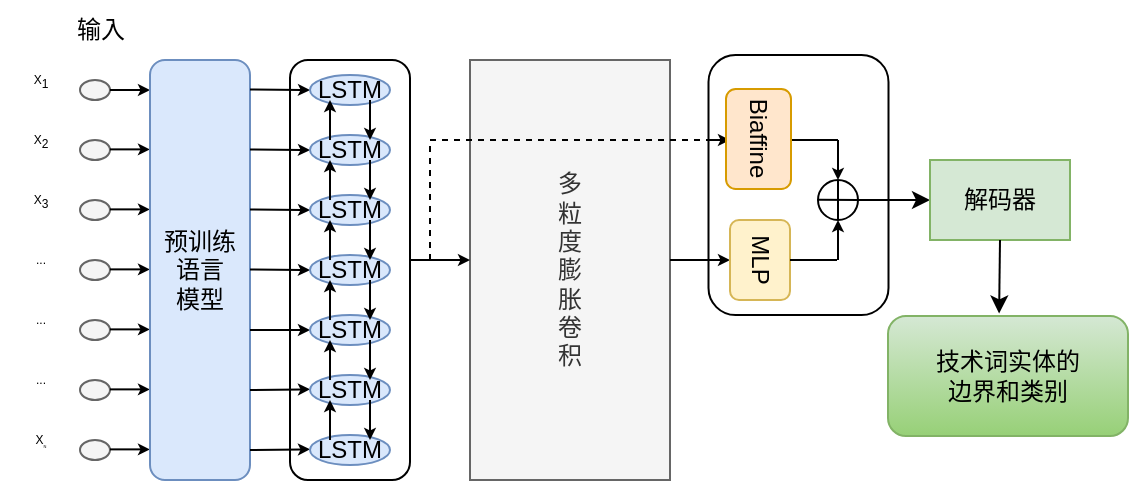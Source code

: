 <mxfile version="21.3.5" type="github">
  <diagram name="第 1 页" id="Yhz_XK_RX5MQZ14S4Ls-">
    <mxGraphModel dx="825" dy="541" grid="0" gridSize="10" guides="1" tooltips="1" connect="1" arrows="1" fold="1" page="1" pageScale="1" pageWidth="827" pageHeight="1169" math="0" shadow="0">
      <root>
        <mxCell id="0" />
        <mxCell id="1" parent="0" />
        <mxCell id="_UI63cZPZsT7YoqHEjW4-95" value="" style="rounded=1;whiteSpace=wrap;html=1;" parent="1" vertex="1">
          <mxGeometry x="359.25" y="107.5" width="90" height="130" as="geometry" />
        </mxCell>
        <mxCell id="_UI63cZPZsT7YoqHEjW4-92" value="多&lt;br&gt;粒&lt;br&gt;度&lt;br&gt;膨&lt;br&gt;胀&lt;br&gt;卷&lt;br&gt;积" style="rounded=0;whiteSpace=wrap;html=1;fillColor=#f5f5f5;fontColor=#333333;strokeColor=#666666;" parent="1" vertex="1">
          <mxGeometry x="240" y="110" width="100" height="210" as="geometry" />
        </mxCell>
        <mxCell id="_UI63cZPZsT7YoqHEjW4-1" value="输入" style="text;html=1;align=center;verticalAlign=middle;resizable=0;points=[];autosize=1;strokeColor=none;fillColor=none;" parent="1" vertex="1">
          <mxGeometry x="30" y="80" width="50" height="30" as="geometry" />
        </mxCell>
        <mxCell id="_UI63cZPZsT7YoqHEjW4-3" value="" style="ellipse;whiteSpace=wrap;html=1;fillColor=#f5f5f5;fontColor=#333333;strokeColor=#666666;" parent="1" vertex="1">
          <mxGeometry x="45" y="120" width="15" height="10" as="geometry" />
        </mxCell>
        <mxCell id="_UI63cZPZsT7YoqHEjW4-4" value="&lt;font style=&quot;font-size: 6px;&quot;&gt;X&lt;sub style=&quot;font-size: 6px;&quot;&gt;1&lt;/sub&gt;&lt;/font&gt;" style="text;html=1;align=center;verticalAlign=top;resizable=0;points=[];autosize=1;strokeColor=none;fillColor=none;fontSize=6;" parent="1" vertex="1">
          <mxGeometry x="5" y="110" width="40" height="30" as="geometry" />
        </mxCell>
        <mxCell id="_UI63cZPZsT7YoqHEjW4-7" value="" style="ellipse;whiteSpace=wrap;html=1;fillColor=#f5f5f5;fontColor=#333333;strokeColor=#666666;" parent="1" vertex="1">
          <mxGeometry x="45" y="150" width="15" height="10" as="geometry" />
        </mxCell>
        <mxCell id="_UI63cZPZsT7YoqHEjW4-8" value="&lt;font style=&quot;font-size: 6px;&quot;&gt;X&lt;sub style=&quot;font-size: 6px;&quot;&gt;2&lt;/sub&gt;&lt;/font&gt;" style="text;html=1;align=center;verticalAlign=top;resizable=0;points=[];autosize=1;strokeColor=none;fillColor=none;fontSize=6;" parent="1" vertex="1">
          <mxGeometry x="5" y="140" width="40" height="30" as="geometry" />
        </mxCell>
        <mxCell id="_UI63cZPZsT7YoqHEjW4-9" value="" style="ellipse;whiteSpace=wrap;html=1;fillColor=#f5f5f5;fontColor=#333333;strokeColor=#666666;" parent="1" vertex="1">
          <mxGeometry x="45" y="180" width="15" height="10" as="geometry" />
        </mxCell>
        <mxCell id="_UI63cZPZsT7YoqHEjW4-10" value="&lt;font style=&quot;font-size: 6px;&quot;&gt;X&lt;sub style=&quot;font-size: 6px;&quot;&gt;3&lt;/sub&gt;&lt;/font&gt;" style="text;html=1;align=center;verticalAlign=top;resizable=0;points=[];autosize=1;strokeColor=none;fillColor=none;fontSize=6;" parent="1" vertex="1">
          <mxGeometry x="5" y="170" width="40" height="30" as="geometry" />
        </mxCell>
        <mxCell id="_UI63cZPZsT7YoqHEjW4-11" value="" style="ellipse;whiteSpace=wrap;html=1;fillColor=#f5f5f5;fontColor=#333333;strokeColor=#666666;" parent="1" vertex="1">
          <mxGeometry x="45" y="210" width="15" height="10" as="geometry" />
        </mxCell>
        <mxCell id="_UI63cZPZsT7YoqHEjW4-12" value="..." style="text;html=1;align=center;verticalAlign=top;resizable=0;points=[];autosize=1;strokeColor=none;fillColor=none;fontSize=6;" parent="1" vertex="1">
          <mxGeometry x="10" y="200" width="30" height="30" as="geometry" />
        </mxCell>
        <mxCell id="_UI63cZPZsT7YoqHEjW4-17" value="" style="ellipse;whiteSpace=wrap;html=1;fillColor=#f5f5f5;fontColor=#333333;strokeColor=#666666;" parent="1" vertex="1">
          <mxGeometry x="45" y="240" width="15" height="10" as="geometry" />
        </mxCell>
        <mxCell id="_UI63cZPZsT7YoqHEjW4-18" value="..." style="text;html=1;align=center;verticalAlign=top;resizable=0;points=[];autosize=1;strokeColor=none;fillColor=none;fontSize=6;" parent="1" vertex="1">
          <mxGeometry x="10" y="230" width="30" height="30" as="geometry" />
        </mxCell>
        <mxCell id="_UI63cZPZsT7YoqHEjW4-21" value="" style="ellipse;whiteSpace=wrap;html=1;fillColor=#f5f5f5;fontColor=#333333;strokeColor=#666666;" parent="1" vertex="1">
          <mxGeometry x="45" y="270" width="15" height="10" as="geometry" />
        </mxCell>
        <mxCell id="_UI63cZPZsT7YoqHEjW4-22" value="..." style="text;html=1;align=center;verticalAlign=top;resizable=0;points=[];autosize=1;strokeColor=none;fillColor=none;fontSize=6;" parent="1" vertex="1">
          <mxGeometry x="10" y="260" width="30" height="30" as="geometry" />
        </mxCell>
        <mxCell id="_UI63cZPZsT7YoqHEjW4-23" value="" style="ellipse;whiteSpace=wrap;html=1;fillColor=#f5f5f5;fontColor=#333333;strokeColor=#666666;" parent="1" vertex="1">
          <mxGeometry x="45" y="300" width="15" height="10" as="geometry" />
        </mxCell>
        <mxCell id="_UI63cZPZsT7YoqHEjW4-24" value="&lt;font style=&quot;font-size: 6px;&quot;&gt;X&lt;sub style=&quot;font-size: 2px;&quot;&gt;N&lt;/sub&gt;&lt;/font&gt;" style="text;html=1;align=center;verticalAlign=top;resizable=0;points=[];autosize=1;strokeColor=none;fillColor=none;fontSize=6;" parent="1" vertex="1">
          <mxGeometry x="5" y="290" width="40" height="30" as="geometry" />
        </mxCell>
        <mxCell id="_UI63cZPZsT7YoqHEjW4-26" value="" style="endArrow=classic;html=1;rounded=0;exitX=1;exitY=0.5;exitDx=0;exitDy=0;endSize=3;" parent="1" source="_UI63cZPZsT7YoqHEjW4-3" edge="1">
          <mxGeometry width="50" height="50" relative="1" as="geometry">
            <mxPoint x="100" y="160" as="sourcePoint" />
            <mxPoint x="80" y="125" as="targetPoint" />
          </mxGeometry>
        </mxCell>
        <mxCell id="_UI63cZPZsT7YoqHEjW4-28" value="" style="endArrow=classic;html=1;rounded=0;exitX=1;exitY=0.5;exitDx=0;exitDy=0;endSize=3;" parent="1" edge="1">
          <mxGeometry width="50" height="50" relative="1" as="geometry">
            <mxPoint x="60" y="154.69" as="sourcePoint" />
            <mxPoint x="80" y="154.69" as="targetPoint" />
          </mxGeometry>
        </mxCell>
        <mxCell id="_UI63cZPZsT7YoqHEjW4-29" value="" style="endArrow=classic;html=1;rounded=0;exitX=1;exitY=0.5;exitDx=0;exitDy=0;endSize=3;" parent="1" edge="1">
          <mxGeometry width="50" height="50" relative="1" as="geometry">
            <mxPoint x="60" y="184.69" as="sourcePoint" />
            <mxPoint x="80" y="184.69" as="targetPoint" />
          </mxGeometry>
        </mxCell>
        <mxCell id="_UI63cZPZsT7YoqHEjW4-30" value="" style="endArrow=classic;html=1;rounded=0;exitX=1;exitY=0.5;exitDx=0;exitDy=0;endSize=3;" parent="1" edge="1">
          <mxGeometry width="50" height="50" relative="1" as="geometry">
            <mxPoint x="60" y="304.69" as="sourcePoint" />
            <mxPoint x="80" y="304.69" as="targetPoint" />
          </mxGeometry>
        </mxCell>
        <mxCell id="_UI63cZPZsT7YoqHEjW4-31" value="" style="endArrow=classic;html=1;rounded=0;exitX=1;exitY=0.5;exitDx=0;exitDy=0;endSize=3;" parent="1" edge="1">
          <mxGeometry width="50" height="50" relative="1" as="geometry">
            <mxPoint x="60" y="214.69" as="sourcePoint" />
            <mxPoint x="80" y="214.69" as="targetPoint" />
          </mxGeometry>
        </mxCell>
        <mxCell id="_UI63cZPZsT7YoqHEjW4-32" value="" style="endArrow=classic;html=1;rounded=0;exitX=1;exitY=0.5;exitDx=0;exitDy=0;endSize=3;" parent="1" edge="1">
          <mxGeometry width="50" height="50" relative="1" as="geometry">
            <mxPoint x="60" y="274.69" as="sourcePoint" />
            <mxPoint x="80" y="274.69" as="targetPoint" />
          </mxGeometry>
        </mxCell>
        <mxCell id="_UI63cZPZsT7YoqHEjW4-33" value="" style="endArrow=classic;html=1;rounded=0;exitX=1;exitY=0.5;exitDx=0;exitDy=0;endSize=3;" parent="1" edge="1">
          <mxGeometry width="50" height="50" relative="1" as="geometry">
            <mxPoint x="60" y="244.69" as="sourcePoint" />
            <mxPoint x="80" y="244.69" as="targetPoint" />
          </mxGeometry>
        </mxCell>
        <mxCell id="_UI63cZPZsT7YoqHEjW4-34" value="预训练&lt;br&gt;语言&lt;br&gt;模型" style="rounded=1;whiteSpace=wrap;html=1;fillColor=#dae8fc;strokeColor=#6c8ebf;" parent="1" vertex="1">
          <mxGeometry x="80" y="110" width="50" height="210" as="geometry" />
        </mxCell>
        <mxCell id="_UI63cZPZsT7YoqHEjW4-63" value="" style="rounded=1;whiteSpace=wrap;html=1;" parent="1" vertex="1">
          <mxGeometry x="150" y="110" width="60" height="210" as="geometry" />
        </mxCell>
        <mxCell id="_UI63cZPZsT7YoqHEjW4-56" value="" style="endArrow=classic;html=1;rounded=0;exitX=1;exitY=0.5;exitDx=0;exitDy=0;endSize=3;" parent="1" edge="1">
          <mxGeometry width="50" height="50" relative="1" as="geometry">
            <mxPoint x="130" y="124.69" as="sourcePoint" />
            <mxPoint x="160" y="125" as="targetPoint" />
          </mxGeometry>
        </mxCell>
        <mxCell id="_UI63cZPZsT7YoqHEjW4-57" value="" style="endArrow=classic;html=1;rounded=0;exitX=1;exitY=0.5;exitDx=0;exitDy=0;endSize=3;" parent="1" edge="1">
          <mxGeometry width="50" height="50" relative="1" as="geometry">
            <mxPoint x="130" y="154.69" as="sourcePoint" />
            <mxPoint x="160" y="155" as="targetPoint" />
          </mxGeometry>
        </mxCell>
        <mxCell id="_UI63cZPZsT7YoqHEjW4-58" value="" style="endArrow=classic;html=1;rounded=0;exitX=1;exitY=0.5;exitDx=0;exitDy=0;endSize=3;" parent="1" edge="1">
          <mxGeometry width="50" height="50" relative="1" as="geometry">
            <mxPoint x="130" y="184.69" as="sourcePoint" />
            <mxPoint x="160" y="185" as="targetPoint" />
          </mxGeometry>
        </mxCell>
        <mxCell id="_UI63cZPZsT7YoqHEjW4-59" value="" style="endArrow=classic;html=1;rounded=0;endSize=3;" parent="1" edge="1">
          <mxGeometry width="50" height="50" relative="1" as="geometry">
            <mxPoint x="130" y="305" as="sourcePoint" />
            <mxPoint x="160" y="304.69" as="targetPoint" />
          </mxGeometry>
        </mxCell>
        <mxCell id="_UI63cZPZsT7YoqHEjW4-60" value="" style="endArrow=classic;html=1;rounded=0;exitX=1;exitY=0.5;exitDx=0;exitDy=0;endSize=3;" parent="1" edge="1">
          <mxGeometry width="50" height="50" relative="1" as="geometry">
            <mxPoint x="130" y="214.69" as="sourcePoint" />
            <mxPoint x="160" y="215" as="targetPoint" />
          </mxGeometry>
        </mxCell>
        <mxCell id="_UI63cZPZsT7YoqHEjW4-61" value="" style="endArrow=classic;html=1;rounded=0;endSize=3;" parent="1" edge="1">
          <mxGeometry width="50" height="50" relative="1" as="geometry">
            <mxPoint x="130" y="275" as="sourcePoint" />
            <mxPoint x="160" y="274.69" as="targetPoint" />
          </mxGeometry>
        </mxCell>
        <mxCell id="_UI63cZPZsT7YoqHEjW4-62" value="" style="endArrow=classic;html=1;rounded=0;endSize=3;entryX=0;entryY=0.5;entryDx=0;entryDy=0;" parent="1" target="_UI63cZPZsT7YoqHEjW4-82" edge="1">
          <mxGeometry width="50" height="50" relative="1" as="geometry">
            <mxPoint x="130" y="245" as="sourcePoint" />
            <mxPoint x="160" y="247" as="targetPoint" />
          </mxGeometry>
        </mxCell>
        <mxCell id="_UI63cZPZsT7YoqHEjW4-64" value="LSTM" style="ellipse;whiteSpace=wrap;html=1;fillColor=#dae8fc;strokeColor=#6c8ebf;" parent="1" vertex="1">
          <mxGeometry x="160" y="117.5" width="40" height="15" as="geometry" />
        </mxCell>
        <mxCell id="_UI63cZPZsT7YoqHEjW4-65" value="LSTM" style="ellipse;whiteSpace=wrap;html=1;fillColor=#dae8fc;strokeColor=#6c8ebf;" parent="1" vertex="1">
          <mxGeometry x="160" y="147.5" width="40" height="15" as="geometry" />
        </mxCell>
        <mxCell id="_UI63cZPZsT7YoqHEjW4-68" value="" style="endArrow=classic;html=1;rounded=0;exitX=1;exitY=0.5;exitDx=0;exitDy=0;endSize=3;strokeColor=default;" parent="1" edge="1">
          <mxGeometry width="50" height="50" relative="1" as="geometry">
            <mxPoint x="190" y="130" as="sourcePoint" />
            <mxPoint x="190" y="150" as="targetPoint" />
          </mxGeometry>
        </mxCell>
        <mxCell id="_UI63cZPZsT7YoqHEjW4-69" value="" style="endArrow=classic;html=1;rounded=0;exitX=1;exitY=0.5;exitDx=0;exitDy=0;endSize=3;" parent="1" edge="1">
          <mxGeometry width="50" height="50" relative="1" as="geometry">
            <mxPoint x="170" y="150" as="sourcePoint" />
            <mxPoint x="170" y="130" as="targetPoint" />
          </mxGeometry>
        </mxCell>
        <mxCell id="_UI63cZPZsT7YoqHEjW4-70" value="LSTM" style="ellipse;whiteSpace=wrap;html=1;fillColor=#dae8fc;strokeColor=#6c8ebf;" parent="1" vertex="1">
          <mxGeometry x="160" y="177.5" width="40" height="15" as="geometry" />
        </mxCell>
        <mxCell id="_UI63cZPZsT7YoqHEjW4-71" value="" style="endArrow=classic;html=1;rounded=0;exitX=1;exitY=0.5;exitDx=0;exitDy=0;endSize=3;strokeColor=default;" parent="1" edge="1">
          <mxGeometry width="50" height="50" relative="1" as="geometry">
            <mxPoint x="190" y="160" as="sourcePoint" />
            <mxPoint x="190" y="180" as="targetPoint" />
          </mxGeometry>
        </mxCell>
        <mxCell id="_UI63cZPZsT7YoqHEjW4-72" value="" style="endArrow=classic;html=1;rounded=0;exitX=1;exitY=0.5;exitDx=0;exitDy=0;endSize=3;" parent="1" edge="1">
          <mxGeometry width="50" height="50" relative="1" as="geometry">
            <mxPoint x="170" y="180" as="sourcePoint" />
            <mxPoint x="170" y="160" as="targetPoint" />
          </mxGeometry>
        </mxCell>
        <mxCell id="_UI63cZPZsT7YoqHEjW4-73" value="LSTM" style="ellipse;whiteSpace=wrap;html=1;fillColor=#dae8fc;strokeColor=#6c8ebf;" parent="1" vertex="1">
          <mxGeometry x="160" y="207.5" width="40" height="15" as="geometry" />
        </mxCell>
        <mxCell id="_UI63cZPZsT7YoqHEjW4-74" value="" style="endArrow=classic;html=1;rounded=0;exitX=1;exitY=0.5;exitDx=0;exitDy=0;endSize=3;strokeColor=default;" parent="1" edge="1">
          <mxGeometry width="50" height="50" relative="1" as="geometry">
            <mxPoint x="190" y="190" as="sourcePoint" />
            <mxPoint x="190" y="210" as="targetPoint" />
          </mxGeometry>
        </mxCell>
        <mxCell id="_UI63cZPZsT7YoqHEjW4-75" value="" style="endArrow=classic;html=1;rounded=0;exitX=1;exitY=0.5;exitDx=0;exitDy=0;endSize=3;" parent="1" edge="1">
          <mxGeometry width="50" height="50" relative="1" as="geometry">
            <mxPoint x="170" y="210" as="sourcePoint" />
            <mxPoint x="170" y="190" as="targetPoint" />
          </mxGeometry>
        </mxCell>
        <mxCell id="_UI63cZPZsT7YoqHEjW4-82" value="LSTM" style="ellipse;whiteSpace=wrap;html=1;fillColor=#dae8fc;strokeColor=#6c8ebf;" parent="1" vertex="1">
          <mxGeometry x="160" y="237.5" width="40" height="15" as="geometry" />
        </mxCell>
        <mxCell id="_UI63cZPZsT7YoqHEjW4-83" value="" style="endArrow=classic;html=1;rounded=0;exitX=1;exitY=0.5;exitDx=0;exitDy=0;endSize=3;strokeColor=default;" parent="1" edge="1">
          <mxGeometry width="50" height="50" relative="1" as="geometry">
            <mxPoint x="190" y="220" as="sourcePoint" />
            <mxPoint x="190" y="240" as="targetPoint" />
          </mxGeometry>
        </mxCell>
        <mxCell id="_UI63cZPZsT7YoqHEjW4-84" value="" style="endArrow=classic;html=1;rounded=0;exitX=1;exitY=0.5;exitDx=0;exitDy=0;endSize=3;" parent="1" edge="1">
          <mxGeometry width="50" height="50" relative="1" as="geometry">
            <mxPoint x="170" y="240" as="sourcePoint" />
            <mxPoint x="170" y="220" as="targetPoint" />
          </mxGeometry>
        </mxCell>
        <mxCell id="_UI63cZPZsT7YoqHEjW4-85" value="LSTM" style="ellipse;whiteSpace=wrap;html=1;fillColor=#dae8fc;strokeColor=#6c8ebf;" parent="1" vertex="1">
          <mxGeometry x="160" y="267.5" width="40" height="15" as="geometry" />
        </mxCell>
        <mxCell id="_UI63cZPZsT7YoqHEjW4-86" value="" style="endArrow=classic;html=1;rounded=0;exitX=1;exitY=0.5;exitDx=0;exitDy=0;endSize=3;strokeColor=default;" parent="1" edge="1">
          <mxGeometry width="50" height="50" relative="1" as="geometry">
            <mxPoint x="190" y="250" as="sourcePoint" />
            <mxPoint x="190" y="270" as="targetPoint" />
          </mxGeometry>
        </mxCell>
        <mxCell id="_UI63cZPZsT7YoqHEjW4-87" value="" style="endArrow=classic;html=1;rounded=0;exitX=1;exitY=0.5;exitDx=0;exitDy=0;endSize=3;" parent="1" edge="1">
          <mxGeometry width="50" height="50" relative="1" as="geometry">
            <mxPoint x="170" y="270" as="sourcePoint" />
            <mxPoint x="170" y="250" as="targetPoint" />
          </mxGeometry>
        </mxCell>
        <mxCell id="_UI63cZPZsT7YoqHEjW4-88" value="LSTM" style="ellipse;whiteSpace=wrap;html=1;fillColor=#dae8fc;strokeColor=#6c8ebf;" parent="1" vertex="1">
          <mxGeometry x="160" y="297.5" width="40" height="15" as="geometry" />
        </mxCell>
        <mxCell id="_UI63cZPZsT7YoqHEjW4-89" value="" style="endArrow=classic;html=1;rounded=0;exitX=1;exitY=0.5;exitDx=0;exitDy=0;endSize=3;strokeColor=default;" parent="1" edge="1">
          <mxGeometry width="50" height="50" relative="1" as="geometry">
            <mxPoint x="190" y="280" as="sourcePoint" />
            <mxPoint x="190" y="300" as="targetPoint" />
          </mxGeometry>
        </mxCell>
        <mxCell id="_UI63cZPZsT7YoqHEjW4-90" value="" style="endArrow=classic;html=1;rounded=0;exitX=1;exitY=0.5;exitDx=0;exitDy=0;endSize=3;" parent="1" edge="1">
          <mxGeometry width="50" height="50" relative="1" as="geometry">
            <mxPoint x="170" y="300" as="sourcePoint" />
            <mxPoint x="170" y="280" as="targetPoint" />
          </mxGeometry>
        </mxCell>
        <mxCell id="_UI63cZPZsT7YoqHEjW4-91" value="" style="endArrow=classic;html=1;rounded=0;exitX=1;exitY=0.5;exitDx=0;exitDy=0;endSize=3;" parent="1" edge="1">
          <mxGeometry width="50" height="50" relative="1" as="geometry">
            <mxPoint x="210" y="210" as="sourcePoint" />
            <mxPoint x="240" y="210" as="targetPoint" />
          </mxGeometry>
        </mxCell>
        <mxCell id="_UI63cZPZsT7YoqHEjW4-93" value="" style="endArrow=none;dashed=1;html=1;rounded=0;" parent="1" edge="1">
          <mxGeometry width="50" height="50" relative="1" as="geometry">
            <mxPoint x="220" y="210" as="sourcePoint" />
            <mxPoint x="360" y="150" as="targetPoint" />
            <Array as="points">
              <mxPoint x="220" y="150" />
            </Array>
          </mxGeometry>
        </mxCell>
        <mxCell id="_UI63cZPZsT7YoqHEjW4-94" value="" style="endArrow=classic;html=1;rounded=0;exitX=1;exitY=0.5;exitDx=0;exitDy=0;endSize=3;" parent="1" edge="1">
          <mxGeometry width="50" height="50" relative="1" as="geometry">
            <mxPoint x="340" y="210" as="sourcePoint" />
            <mxPoint x="370" y="210" as="targetPoint" />
          </mxGeometry>
        </mxCell>
        <mxCell id="_UI63cZPZsT7YoqHEjW4-96" value="MLP" style="rounded=1;whiteSpace=wrap;html=1;direction=west;flipV=0;rotation=90;fillColor=#fff2cc;strokeColor=#d6b656;" parent="1" vertex="1">
          <mxGeometry x="365" y="195" width="40" height="30" as="geometry" />
        </mxCell>
        <mxCell id="_UI63cZPZsT7YoqHEjW4-98" value="" style="endArrow=classic;html=1;rounded=0;exitX=1;exitY=0.5;exitDx=0;exitDy=0;endSize=3;" parent="1" edge="1">
          <mxGeometry width="50" height="50" relative="1" as="geometry">
            <mxPoint x="360" y="150" as="sourcePoint" />
            <mxPoint x="370" y="150" as="targetPoint" />
          </mxGeometry>
        </mxCell>
        <mxCell id="_UI63cZPZsT7YoqHEjW4-99" value="Biaffine" style="rounded=1;whiteSpace=wrap;html=1;direction=west;flipV=0;rotation=90;fillColor=#ffe6cc;strokeColor=#d79b00;" parent="1" vertex="1">
          <mxGeometry x="359.25" y="133.25" width="50" height="32.5" as="geometry" />
        </mxCell>
        <mxCell id="_UI63cZPZsT7YoqHEjW4-104" value="" style="endArrow=classic;html=1;rounded=0;endSize=3;entryX=0.5;entryY=0;entryDx=0;entryDy=0;" parent="1" target="_UI63cZPZsT7YoqHEjW4-107" edge="1">
          <mxGeometry width="50" height="50" relative="1" as="geometry">
            <mxPoint x="424" y="150" as="sourcePoint" />
            <mxPoint x="420" y="170" as="targetPoint" />
          </mxGeometry>
        </mxCell>
        <mxCell id="_UI63cZPZsT7YoqHEjW4-105" value="" style="endArrow=none;html=1;rounded=0;exitX=0.5;exitY=1;exitDx=0;exitDy=0;" parent="1" source="_UI63cZPZsT7YoqHEjW4-96" edge="1">
          <mxGeometry width="50" height="50" relative="1" as="geometry">
            <mxPoint x="403" y="210" as="sourcePoint" />
            <mxPoint x="423.5" y="210" as="targetPoint" />
            <Array as="points" />
          </mxGeometry>
        </mxCell>
        <mxCell id="_UI63cZPZsT7YoqHEjW4-106" value="" style="endArrow=classic;html=1;rounded=0;endSize=3;entryX=0.5;entryY=1;entryDx=0;entryDy=0;" parent="1" target="_UI63cZPZsT7YoqHEjW4-107" edge="1">
          <mxGeometry width="50" height="50" relative="1" as="geometry">
            <mxPoint x="424" y="210" as="sourcePoint" />
            <mxPoint x="420" y="190" as="targetPoint" />
          </mxGeometry>
        </mxCell>
        <mxCell id="_UI63cZPZsT7YoqHEjW4-107" value="" style="ellipse;whiteSpace=wrap;html=1;aspect=fixed;" parent="1" vertex="1">
          <mxGeometry x="414" y="170" width="20" height="20" as="geometry" />
        </mxCell>
        <mxCell id="_UI63cZPZsT7YoqHEjW4-109" value="" style="endArrow=none;html=1;rounded=0;exitX=0.5;exitY=1;exitDx=0;exitDy=0;" parent="1" edge="1">
          <mxGeometry width="50" height="50" relative="1" as="geometry">
            <mxPoint x="401" y="150" as="sourcePoint" />
            <mxPoint x="424" y="150" as="targetPoint" />
          </mxGeometry>
        </mxCell>
        <mxCell id="_UI63cZPZsT7YoqHEjW4-111" value="" style="endArrow=none;html=1;rounded=0;entryX=1;entryY=0.5;entryDx=0;entryDy=0;" parent="1" target="_UI63cZPZsT7YoqHEjW4-107" edge="1">
          <mxGeometry width="50" height="50" relative="1" as="geometry">
            <mxPoint x="414" y="179.82" as="sourcePoint" />
            <mxPoint x="430" y="180" as="targetPoint" />
          </mxGeometry>
        </mxCell>
        <mxCell id="_UI63cZPZsT7YoqHEjW4-112" value="" style="endArrow=none;html=1;rounded=0;exitX=0.5;exitY=0;exitDx=0;exitDy=0;entryX=0.5;entryY=1;entryDx=0;entryDy=0;" parent="1" source="_UI63cZPZsT7YoqHEjW4-107" target="_UI63cZPZsT7YoqHEjW4-107" edge="1">
          <mxGeometry width="50" height="50" relative="1" as="geometry">
            <mxPoint x="420" y="230" as="sourcePoint" />
            <mxPoint x="443.5" y="230" as="targetPoint" />
            <Array as="points" />
          </mxGeometry>
        </mxCell>
        <mxCell id="_UI63cZPZsT7YoqHEjW4-113" value="" style="endArrow=classic;html=1;rounded=0;exitX=1;exitY=0.5;exitDx=0;exitDy=0;" parent="1" source="_UI63cZPZsT7YoqHEjW4-107" edge="1">
          <mxGeometry width="50" height="50" relative="1" as="geometry">
            <mxPoint x="450" y="180" as="sourcePoint" />
            <mxPoint x="470" y="180" as="targetPoint" />
          </mxGeometry>
        </mxCell>
        <mxCell id="_UI63cZPZsT7YoqHEjW4-114" value="解码器" style="rounded=0;whiteSpace=wrap;html=1;direction=west;fillColor=#d5e8d4;strokeColor=#82b366;" parent="1" vertex="1">
          <mxGeometry x="470" y="160" width="70" height="40" as="geometry" />
        </mxCell>
        <mxCell id="_UI63cZPZsT7YoqHEjW4-115" value="" style="endArrow=classic;html=1;rounded=0;exitX=0.5;exitY=0;exitDx=0;exitDy=0;entryX=0.463;entryY=-0.021;entryDx=0;entryDy=0;entryPerimeter=0;" parent="1" source="_UI63cZPZsT7YoqHEjW4-114" target="_UI63cZPZsT7YoqHEjW4-117" edge="1">
          <mxGeometry width="50" height="50" relative="1" as="geometry">
            <mxPoint x="550" y="220" as="sourcePoint" />
            <mxPoint x="505" y="230" as="targetPoint" />
          </mxGeometry>
        </mxCell>
        <mxCell id="_UI63cZPZsT7YoqHEjW4-117" value="技术词实体的&lt;br&gt;边界和类别" style="rounded=1;whiteSpace=wrap;html=1;fillColor=#d5e8d4;strokeColor=#82b366;gradientColor=#97d077;" parent="1" vertex="1">
          <mxGeometry x="449" y="238" width="120" height="60" as="geometry" />
        </mxCell>
      </root>
    </mxGraphModel>
  </diagram>
</mxfile>
